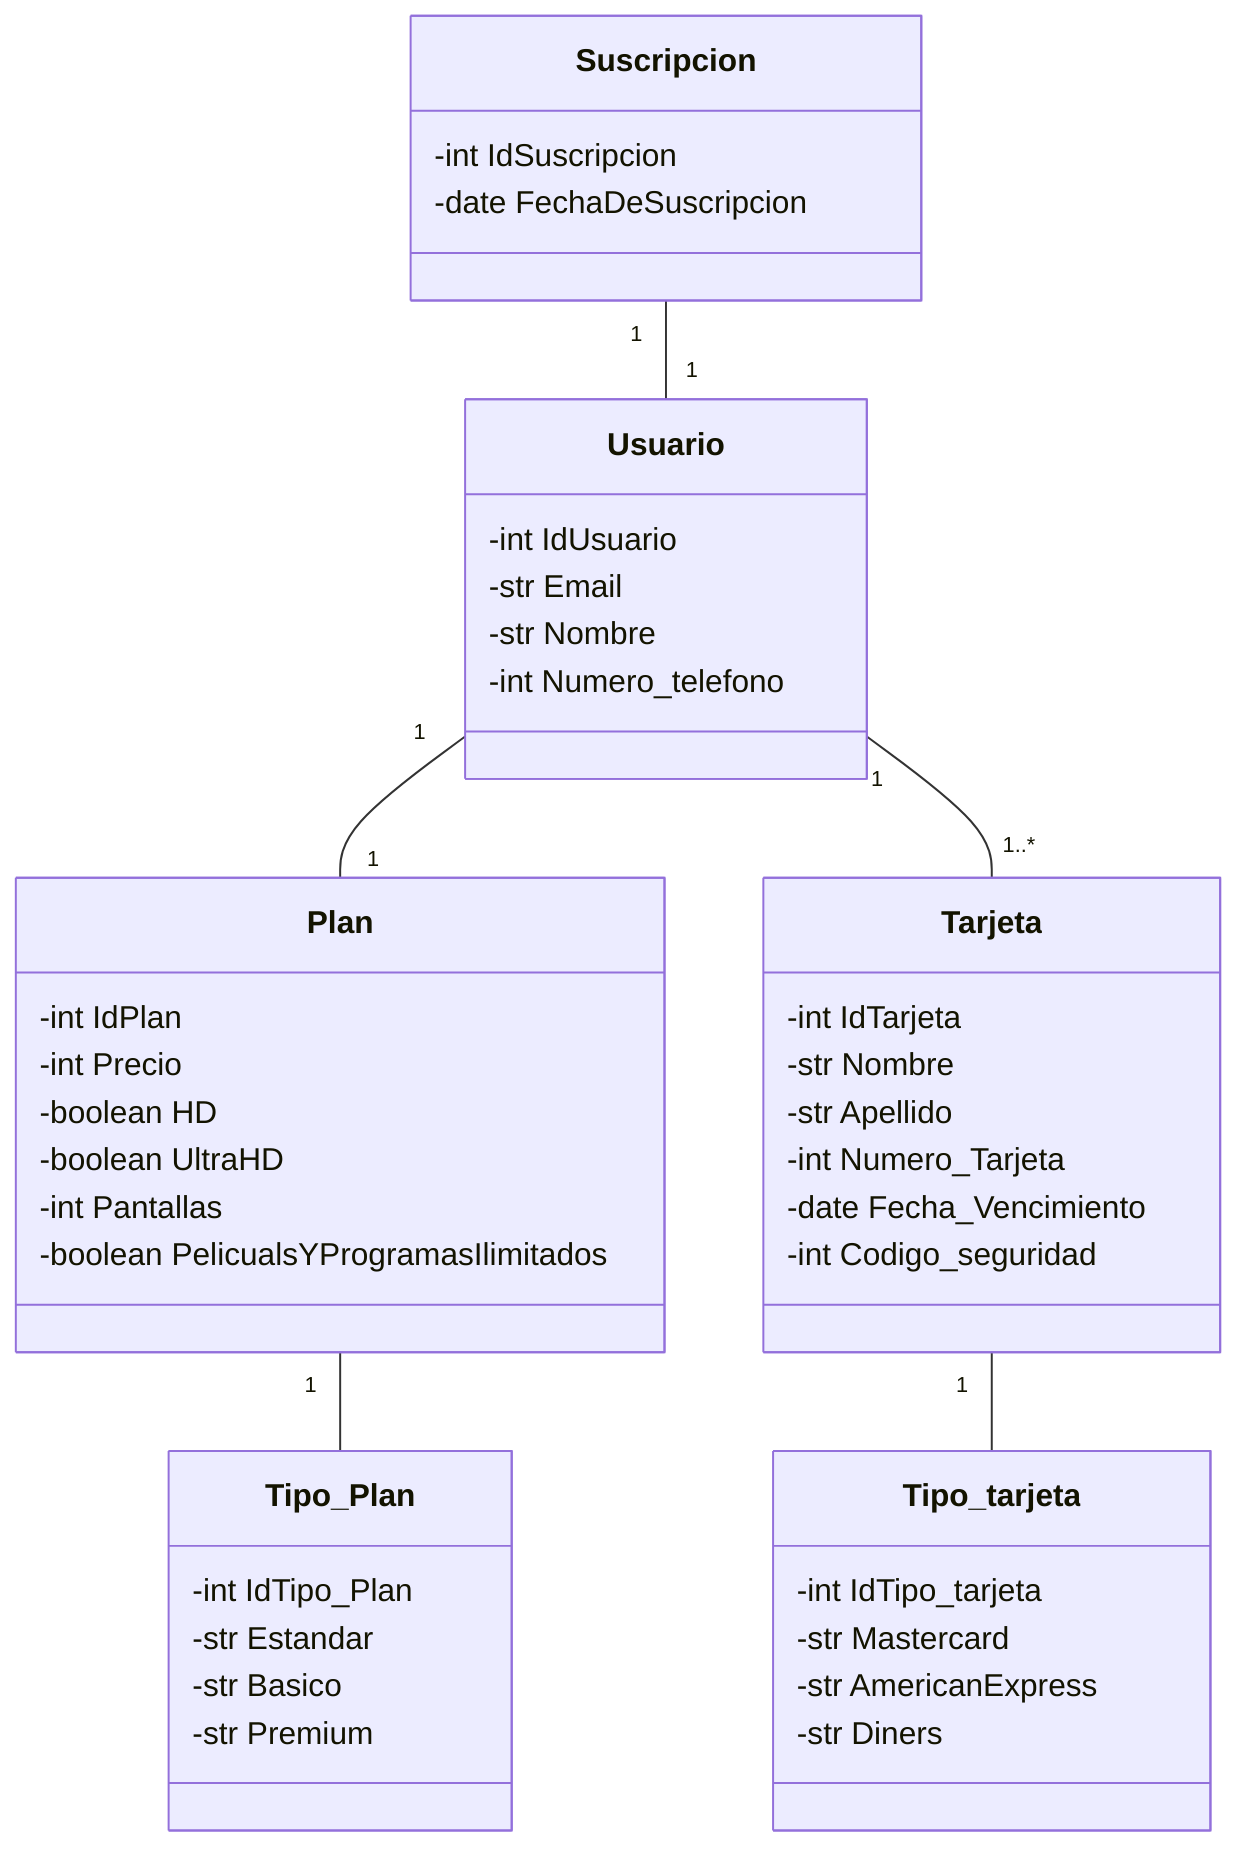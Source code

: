classDiagram
    class Usuario{
    -int IdUsuario
    -str Email
    -str Nombre
    -int Numero_telefono
    }

    class Plan{
    -int IdPlan
    -int Precio
    -boolean HD
    -boolean UltraHD
    -int Pantallas
    -boolean PelicualsYProgramasIlimitados
    }

    class Tipo_Plan{
    -int IdTipo_Plan
    -str Estandar
    -str Basico
    -str Premium
    }

    class Suscripcion{
    -int IdSuscripcion
    -date FechaDeSuscripcion
    }

    class Tarjeta{
    -int IdTarjeta
    -str Nombre
    -str Apellido
    -int Numero_Tarjeta
    -date Fecha_Vencimiento
    -int Codigo_seguridad
    }

    class Tipo_tarjeta{
    -int IdTipo_tarjeta
    -str Mastercard
    -str AmericanExpress
    -str Diners
    }

Usuario "1" -- "1" Plan
Usuario "1" -- "1..*" Tarjeta 
Suscripcion "1" -- "1"Usuario
Tarjeta "1" -- Tipo_tarjeta
Plan "1" -- Tipo_Plan
